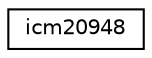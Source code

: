 digraph "Graphical Class Hierarchy"
{
 // LATEX_PDF_SIZE
  edge [fontname="Helvetica",fontsize="10",labelfontname="Helvetica",labelfontsize="10"];
  node [fontname="Helvetica",fontsize="10",shape=record];
  rankdir="LR";
  Node0 [label="icm20948",height=0.2,width=0.4,color="black", fillcolor="white", style="filled",URL="$classicm20948.html",tooltip="Class for ICM20948 accelerometer, magnetometer and gyroscope."];
}

